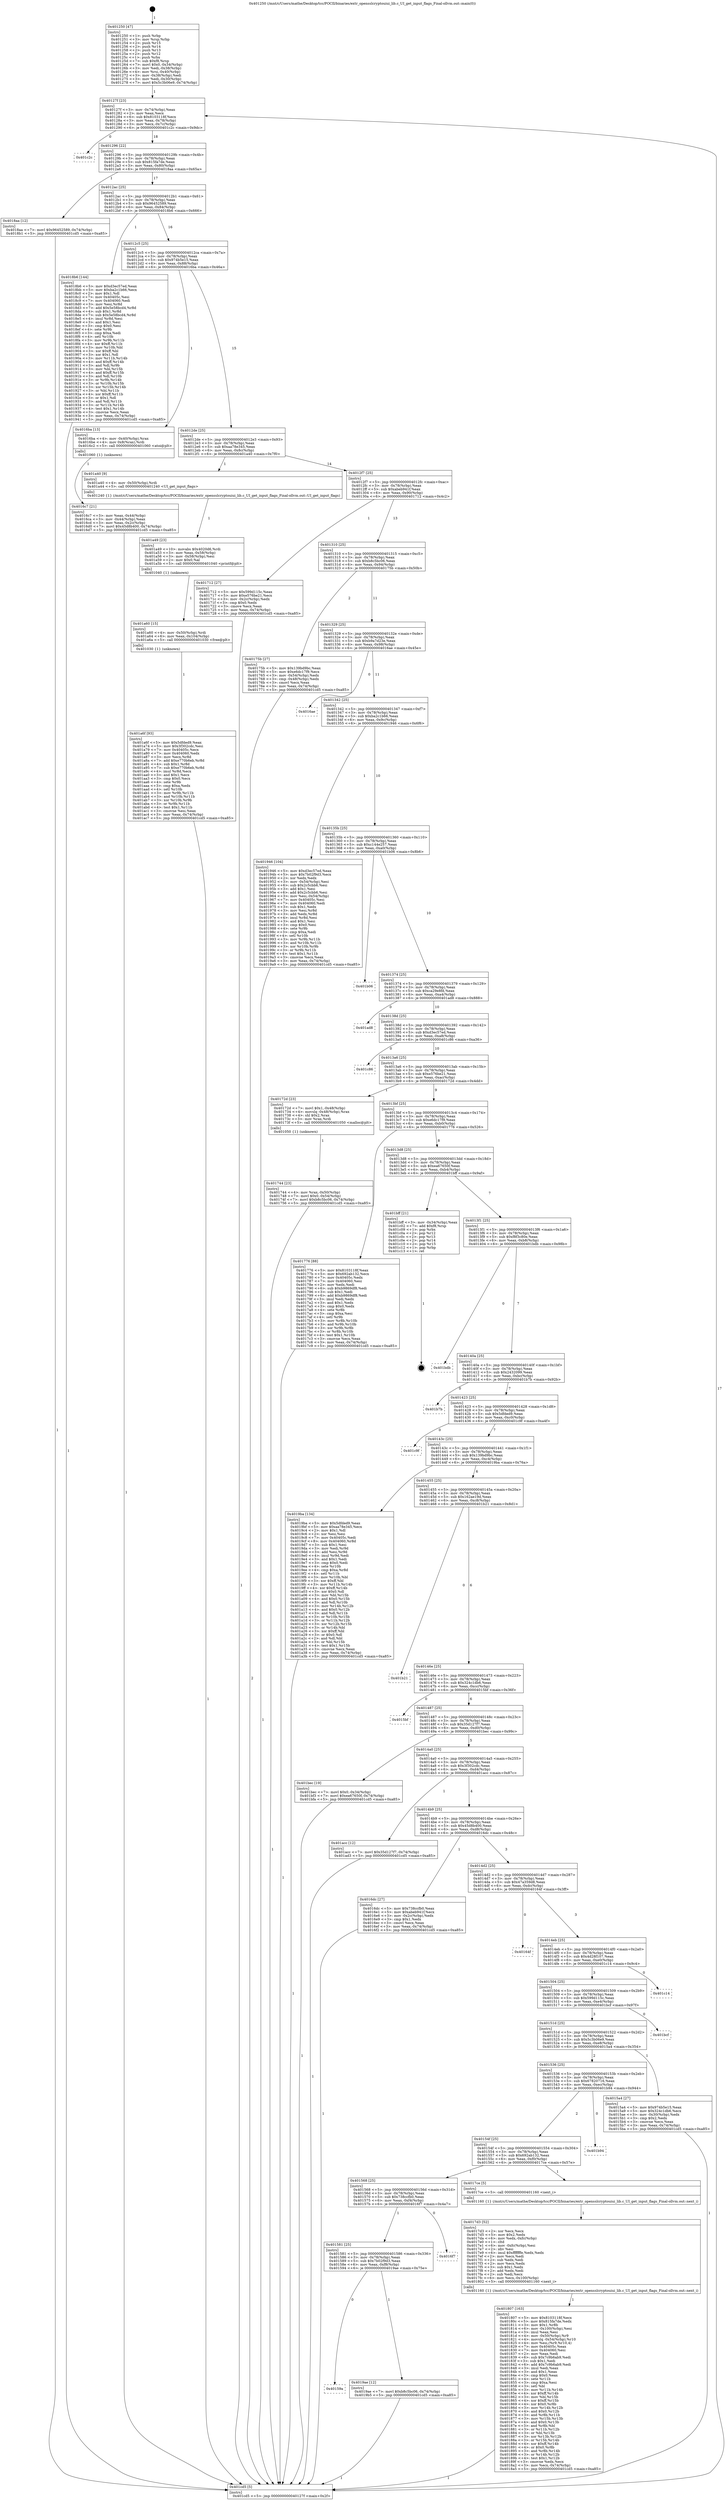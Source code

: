 digraph "0x401250" {
  label = "0x401250 (/mnt/c/Users/mathe/Desktop/tcc/POCII/binaries/extr_opensslcryptouiui_lib.c_UI_get_input_flags_Final-ollvm.out::main(0))"
  labelloc = "t"
  node[shape=record]

  Entry [label="",width=0.3,height=0.3,shape=circle,fillcolor=black,style=filled]
  "0x40127f" [label="{
     0x40127f [23]\l
     | [instrs]\l
     &nbsp;&nbsp;0x40127f \<+3\>: mov -0x74(%rbp),%eax\l
     &nbsp;&nbsp;0x401282 \<+2\>: mov %eax,%ecx\l
     &nbsp;&nbsp;0x401284 \<+6\>: sub $0x8103118f,%ecx\l
     &nbsp;&nbsp;0x40128a \<+3\>: mov %eax,-0x78(%rbp)\l
     &nbsp;&nbsp;0x40128d \<+3\>: mov %ecx,-0x7c(%rbp)\l
     &nbsp;&nbsp;0x401290 \<+6\>: je 0000000000401c2c \<main+0x9dc\>\l
  }"]
  "0x401c2c" [label="{
     0x401c2c\l
  }", style=dashed]
  "0x401296" [label="{
     0x401296 [22]\l
     | [instrs]\l
     &nbsp;&nbsp;0x401296 \<+5\>: jmp 000000000040129b \<main+0x4b\>\l
     &nbsp;&nbsp;0x40129b \<+3\>: mov -0x78(%rbp),%eax\l
     &nbsp;&nbsp;0x40129e \<+5\>: sub $0x815fa7de,%eax\l
     &nbsp;&nbsp;0x4012a3 \<+3\>: mov %eax,-0x80(%rbp)\l
     &nbsp;&nbsp;0x4012a6 \<+6\>: je 00000000004018aa \<main+0x65a\>\l
  }"]
  Exit [label="",width=0.3,height=0.3,shape=circle,fillcolor=black,style=filled,peripheries=2]
  "0x4018aa" [label="{
     0x4018aa [12]\l
     | [instrs]\l
     &nbsp;&nbsp;0x4018aa \<+7\>: movl $0x96452589,-0x74(%rbp)\l
     &nbsp;&nbsp;0x4018b1 \<+5\>: jmp 0000000000401cd5 \<main+0xa85\>\l
  }"]
  "0x4012ac" [label="{
     0x4012ac [25]\l
     | [instrs]\l
     &nbsp;&nbsp;0x4012ac \<+5\>: jmp 00000000004012b1 \<main+0x61\>\l
     &nbsp;&nbsp;0x4012b1 \<+3\>: mov -0x78(%rbp),%eax\l
     &nbsp;&nbsp;0x4012b4 \<+5\>: sub $0x96452589,%eax\l
     &nbsp;&nbsp;0x4012b9 \<+6\>: mov %eax,-0x84(%rbp)\l
     &nbsp;&nbsp;0x4012bf \<+6\>: je 00000000004018b6 \<main+0x666\>\l
  }"]
  "0x401a6f" [label="{
     0x401a6f [93]\l
     | [instrs]\l
     &nbsp;&nbsp;0x401a6f \<+5\>: mov $0x5dfded9,%eax\l
     &nbsp;&nbsp;0x401a74 \<+5\>: mov $0x3f302cdc,%esi\l
     &nbsp;&nbsp;0x401a79 \<+7\>: mov 0x40405c,%ecx\l
     &nbsp;&nbsp;0x401a80 \<+7\>: mov 0x404060,%edx\l
     &nbsp;&nbsp;0x401a87 \<+3\>: mov %ecx,%r8d\l
     &nbsp;&nbsp;0x401a8a \<+7\>: add $0xe770b6eb,%r8d\l
     &nbsp;&nbsp;0x401a91 \<+4\>: sub $0x1,%r8d\l
     &nbsp;&nbsp;0x401a95 \<+7\>: sub $0xe770b6eb,%r8d\l
     &nbsp;&nbsp;0x401a9c \<+4\>: imul %r8d,%ecx\l
     &nbsp;&nbsp;0x401aa0 \<+3\>: and $0x1,%ecx\l
     &nbsp;&nbsp;0x401aa3 \<+3\>: cmp $0x0,%ecx\l
     &nbsp;&nbsp;0x401aa6 \<+4\>: sete %r9b\l
     &nbsp;&nbsp;0x401aaa \<+3\>: cmp $0xa,%edx\l
     &nbsp;&nbsp;0x401aad \<+4\>: setl %r10b\l
     &nbsp;&nbsp;0x401ab1 \<+3\>: mov %r9b,%r11b\l
     &nbsp;&nbsp;0x401ab4 \<+3\>: and %r10b,%r11b\l
     &nbsp;&nbsp;0x401ab7 \<+3\>: xor %r10b,%r9b\l
     &nbsp;&nbsp;0x401aba \<+3\>: or %r9b,%r11b\l
     &nbsp;&nbsp;0x401abd \<+4\>: test $0x1,%r11b\l
     &nbsp;&nbsp;0x401ac1 \<+3\>: cmovne %esi,%eax\l
     &nbsp;&nbsp;0x401ac4 \<+3\>: mov %eax,-0x74(%rbp)\l
     &nbsp;&nbsp;0x401ac7 \<+5\>: jmp 0000000000401cd5 \<main+0xa85\>\l
  }"]
  "0x4018b6" [label="{
     0x4018b6 [144]\l
     | [instrs]\l
     &nbsp;&nbsp;0x4018b6 \<+5\>: mov $0xd3ec57ed,%eax\l
     &nbsp;&nbsp;0x4018bb \<+5\>: mov $0xba2c1b66,%ecx\l
     &nbsp;&nbsp;0x4018c0 \<+2\>: mov $0x1,%dl\l
     &nbsp;&nbsp;0x4018c2 \<+7\>: mov 0x40405c,%esi\l
     &nbsp;&nbsp;0x4018c9 \<+7\>: mov 0x404060,%edi\l
     &nbsp;&nbsp;0x4018d0 \<+3\>: mov %esi,%r8d\l
     &nbsp;&nbsp;0x4018d3 \<+7\>: add $0x5e58bcd4,%r8d\l
     &nbsp;&nbsp;0x4018da \<+4\>: sub $0x1,%r8d\l
     &nbsp;&nbsp;0x4018de \<+7\>: sub $0x5e58bcd4,%r8d\l
     &nbsp;&nbsp;0x4018e5 \<+4\>: imul %r8d,%esi\l
     &nbsp;&nbsp;0x4018e9 \<+3\>: and $0x1,%esi\l
     &nbsp;&nbsp;0x4018ec \<+3\>: cmp $0x0,%esi\l
     &nbsp;&nbsp;0x4018ef \<+4\>: sete %r9b\l
     &nbsp;&nbsp;0x4018f3 \<+3\>: cmp $0xa,%edi\l
     &nbsp;&nbsp;0x4018f6 \<+4\>: setl %r10b\l
     &nbsp;&nbsp;0x4018fa \<+3\>: mov %r9b,%r11b\l
     &nbsp;&nbsp;0x4018fd \<+4\>: xor $0xff,%r11b\l
     &nbsp;&nbsp;0x401901 \<+3\>: mov %r10b,%bl\l
     &nbsp;&nbsp;0x401904 \<+3\>: xor $0xff,%bl\l
     &nbsp;&nbsp;0x401907 \<+3\>: xor $0x1,%dl\l
     &nbsp;&nbsp;0x40190a \<+3\>: mov %r11b,%r14b\l
     &nbsp;&nbsp;0x40190d \<+4\>: and $0xff,%r14b\l
     &nbsp;&nbsp;0x401911 \<+3\>: and %dl,%r9b\l
     &nbsp;&nbsp;0x401914 \<+3\>: mov %bl,%r15b\l
     &nbsp;&nbsp;0x401917 \<+4\>: and $0xff,%r15b\l
     &nbsp;&nbsp;0x40191b \<+3\>: and %dl,%r10b\l
     &nbsp;&nbsp;0x40191e \<+3\>: or %r9b,%r14b\l
     &nbsp;&nbsp;0x401921 \<+3\>: or %r10b,%r15b\l
     &nbsp;&nbsp;0x401924 \<+3\>: xor %r15b,%r14b\l
     &nbsp;&nbsp;0x401927 \<+3\>: or %bl,%r11b\l
     &nbsp;&nbsp;0x40192a \<+4\>: xor $0xff,%r11b\l
     &nbsp;&nbsp;0x40192e \<+3\>: or $0x1,%dl\l
     &nbsp;&nbsp;0x401931 \<+3\>: and %dl,%r11b\l
     &nbsp;&nbsp;0x401934 \<+3\>: or %r11b,%r14b\l
     &nbsp;&nbsp;0x401937 \<+4\>: test $0x1,%r14b\l
     &nbsp;&nbsp;0x40193b \<+3\>: cmovne %ecx,%eax\l
     &nbsp;&nbsp;0x40193e \<+3\>: mov %eax,-0x74(%rbp)\l
     &nbsp;&nbsp;0x401941 \<+5\>: jmp 0000000000401cd5 \<main+0xa85\>\l
  }"]
  "0x4012c5" [label="{
     0x4012c5 [25]\l
     | [instrs]\l
     &nbsp;&nbsp;0x4012c5 \<+5\>: jmp 00000000004012ca \<main+0x7a\>\l
     &nbsp;&nbsp;0x4012ca \<+3\>: mov -0x78(%rbp),%eax\l
     &nbsp;&nbsp;0x4012cd \<+5\>: sub $0x974b5e15,%eax\l
     &nbsp;&nbsp;0x4012d2 \<+6\>: mov %eax,-0x88(%rbp)\l
     &nbsp;&nbsp;0x4012d8 \<+6\>: je 00000000004016ba \<main+0x46a\>\l
  }"]
  "0x401a60" [label="{
     0x401a60 [15]\l
     | [instrs]\l
     &nbsp;&nbsp;0x401a60 \<+4\>: mov -0x50(%rbp),%rdi\l
     &nbsp;&nbsp;0x401a64 \<+6\>: mov %eax,-0x104(%rbp)\l
     &nbsp;&nbsp;0x401a6a \<+5\>: call 0000000000401030 \<free@plt\>\l
     | [calls]\l
     &nbsp;&nbsp;0x401030 \{1\} (unknown)\l
  }"]
  "0x4016ba" [label="{
     0x4016ba [13]\l
     | [instrs]\l
     &nbsp;&nbsp;0x4016ba \<+4\>: mov -0x40(%rbp),%rax\l
     &nbsp;&nbsp;0x4016be \<+4\>: mov 0x8(%rax),%rdi\l
     &nbsp;&nbsp;0x4016c2 \<+5\>: call 0000000000401060 \<atoi@plt\>\l
     | [calls]\l
     &nbsp;&nbsp;0x401060 \{1\} (unknown)\l
  }"]
  "0x4012de" [label="{
     0x4012de [25]\l
     | [instrs]\l
     &nbsp;&nbsp;0x4012de \<+5\>: jmp 00000000004012e3 \<main+0x93\>\l
     &nbsp;&nbsp;0x4012e3 \<+3\>: mov -0x78(%rbp),%eax\l
     &nbsp;&nbsp;0x4012e6 \<+5\>: sub $0xaa78e345,%eax\l
     &nbsp;&nbsp;0x4012eb \<+6\>: mov %eax,-0x8c(%rbp)\l
     &nbsp;&nbsp;0x4012f1 \<+6\>: je 0000000000401a40 \<main+0x7f0\>\l
  }"]
  "0x401a49" [label="{
     0x401a49 [23]\l
     | [instrs]\l
     &nbsp;&nbsp;0x401a49 \<+10\>: movabs $0x4020d6,%rdi\l
     &nbsp;&nbsp;0x401a53 \<+3\>: mov %eax,-0x58(%rbp)\l
     &nbsp;&nbsp;0x401a56 \<+3\>: mov -0x58(%rbp),%esi\l
     &nbsp;&nbsp;0x401a59 \<+2\>: mov $0x0,%al\l
     &nbsp;&nbsp;0x401a5b \<+5\>: call 0000000000401040 \<printf@plt\>\l
     | [calls]\l
     &nbsp;&nbsp;0x401040 \{1\} (unknown)\l
  }"]
  "0x401a40" [label="{
     0x401a40 [9]\l
     | [instrs]\l
     &nbsp;&nbsp;0x401a40 \<+4\>: mov -0x50(%rbp),%rdi\l
     &nbsp;&nbsp;0x401a44 \<+5\>: call 0000000000401240 \<UI_get_input_flags\>\l
     | [calls]\l
     &nbsp;&nbsp;0x401240 \{1\} (/mnt/c/Users/mathe/Desktop/tcc/POCII/binaries/extr_opensslcryptouiui_lib.c_UI_get_input_flags_Final-ollvm.out::UI_get_input_flags)\l
  }"]
  "0x4012f7" [label="{
     0x4012f7 [25]\l
     | [instrs]\l
     &nbsp;&nbsp;0x4012f7 \<+5\>: jmp 00000000004012fc \<main+0xac\>\l
     &nbsp;&nbsp;0x4012fc \<+3\>: mov -0x78(%rbp),%eax\l
     &nbsp;&nbsp;0x4012ff \<+5\>: sub $0xabeb941f,%eax\l
     &nbsp;&nbsp;0x401304 \<+6\>: mov %eax,-0x90(%rbp)\l
     &nbsp;&nbsp;0x40130a \<+6\>: je 0000000000401712 \<main+0x4c2\>\l
  }"]
  "0x40159a" [label="{
     0x40159a\l
  }", style=dashed]
  "0x401712" [label="{
     0x401712 [27]\l
     | [instrs]\l
     &nbsp;&nbsp;0x401712 \<+5\>: mov $0x599d115c,%eax\l
     &nbsp;&nbsp;0x401717 \<+5\>: mov $0xe576be21,%ecx\l
     &nbsp;&nbsp;0x40171c \<+3\>: mov -0x2c(%rbp),%edx\l
     &nbsp;&nbsp;0x40171f \<+3\>: cmp $0x0,%edx\l
     &nbsp;&nbsp;0x401722 \<+3\>: cmove %ecx,%eax\l
     &nbsp;&nbsp;0x401725 \<+3\>: mov %eax,-0x74(%rbp)\l
     &nbsp;&nbsp;0x401728 \<+5\>: jmp 0000000000401cd5 \<main+0xa85\>\l
  }"]
  "0x401310" [label="{
     0x401310 [25]\l
     | [instrs]\l
     &nbsp;&nbsp;0x401310 \<+5\>: jmp 0000000000401315 \<main+0xc5\>\l
     &nbsp;&nbsp;0x401315 \<+3\>: mov -0x78(%rbp),%eax\l
     &nbsp;&nbsp;0x401318 \<+5\>: sub $0xb8c5bc06,%eax\l
     &nbsp;&nbsp;0x40131d \<+6\>: mov %eax,-0x94(%rbp)\l
     &nbsp;&nbsp;0x401323 \<+6\>: je 000000000040175b \<main+0x50b\>\l
  }"]
  "0x4019ae" [label="{
     0x4019ae [12]\l
     | [instrs]\l
     &nbsp;&nbsp;0x4019ae \<+7\>: movl $0xb8c5bc06,-0x74(%rbp)\l
     &nbsp;&nbsp;0x4019b5 \<+5\>: jmp 0000000000401cd5 \<main+0xa85\>\l
  }"]
  "0x40175b" [label="{
     0x40175b [27]\l
     | [instrs]\l
     &nbsp;&nbsp;0x40175b \<+5\>: mov $0x139bd9bc,%eax\l
     &nbsp;&nbsp;0x401760 \<+5\>: mov $0xe6dc17f9,%ecx\l
     &nbsp;&nbsp;0x401765 \<+3\>: mov -0x54(%rbp),%edx\l
     &nbsp;&nbsp;0x401768 \<+3\>: cmp -0x48(%rbp),%edx\l
     &nbsp;&nbsp;0x40176b \<+3\>: cmovl %ecx,%eax\l
     &nbsp;&nbsp;0x40176e \<+3\>: mov %eax,-0x74(%rbp)\l
     &nbsp;&nbsp;0x401771 \<+5\>: jmp 0000000000401cd5 \<main+0xa85\>\l
  }"]
  "0x401329" [label="{
     0x401329 [25]\l
     | [instrs]\l
     &nbsp;&nbsp;0x401329 \<+5\>: jmp 000000000040132e \<main+0xde\>\l
     &nbsp;&nbsp;0x40132e \<+3\>: mov -0x78(%rbp),%eax\l
     &nbsp;&nbsp;0x401331 \<+5\>: sub $0xb9a7d23e,%eax\l
     &nbsp;&nbsp;0x401336 \<+6\>: mov %eax,-0x98(%rbp)\l
     &nbsp;&nbsp;0x40133c \<+6\>: je 00000000004016ae \<main+0x45e\>\l
  }"]
  "0x401581" [label="{
     0x401581 [25]\l
     | [instrs]\l
     &nbsp;&nbsp;0x401581 \<+5\>: jmp 0000000000401586 \<main+0x336\>\l
     &nbsp;&nbsp;0x401586 \<+3\>: mov -0x78(%rbp),%eax\l
     &nbsp;&nbsp;0x401589 \<+5\>: sub $0x7b02f9d3,%eax\l
     &nbsp;&nbsp;0x40158e \<+6\>: mov %eax,-0xf8(%rbp)\l
     &nbsp;&nbsp;0x401594 \<+6\>: je 00000000004019ae \<main+0x75e\>\l
  }"]
  "0x4016ae" [label="{
     0x4016ae\l
  }", style=dashed]
  "0x401342" [label="{
     0x401342 [25]\l
     | [instrs]\l
     &nbsp;&nbsp;0x401342 \<+5\>: jmp 0000000000401347 \<main+0xf7\>\l
     &nbsp;&nbsp;0x401347 \<+3\>: mov -0x78(%rbp),%eax\l
     &nbsp;&nbsp;0x40134a \<+5\>: sub $0xba2c1b66,%eax\l
     &nbsp;&nbsp;0x40134f \<+6\>: mov %eax,-0x9c(%rbp)\l
     &nbsp;&nbsp;0x401355 \<+6\>: je 0000000000401946 \<main+0x6f6\>\l
  }"]
  "0x4016f7" [label="{
     0x4016f7\l
  }", style=dashed]
  "0x401946" [label="{
     0x401946 [104]\l
     | [instrs]\l
     &nbsp;&nbsp;0x401946 \<+5\>: mov $0xd3ec57ed,%eax\l
     &nbsp;&nbsp;0x40194b \<+5\>: mov $0x7b02f9d3,%ecx\l
     &nbsp;&nbsp;0x401950 \<+2\>: xor %edx,%edx\l
     &nbsp;&nbsp;0x401952 \<+3\>: mov -0x54(%rbp),%esi\l
     &nbsp;&nbsp;0x401955 \<+6\>: sub $0x2c5cbb6,%esi\l
     &nbsp;&nbsp;0x40195b \<+3\>: add $0x1,%esi\l
     &nbsp;&nbsp;0x40195e \<+6\>: add $0x2c5cbb6,%esi\l
     &nbsp;&nbsp;0x401964 \<+3\>: mov %esi,-0x54(%rbp)\l
     &nbsp;&nbsp;0x401967 \<+7\>: mov 0x40405c,%esi\l
     &nbsp;&nbsp;0x40196e \<+7\>: mov 0x404060,%edi\l
     &nbsp;&nbsp;0x401975 \<+3\>: sub $0x1,%edx\l
     &nbsp;&nbsp;0x401978 \<+3\>: mov %esi,%r8d\l
     &nbsp;&nbsp;0x40197b \<+3\>: add %edx,%r8d\l
     &nbsp;&nbsp;0x40197e \<+4\>: imul %r8d,%esi\l
     &nbsp;&nbsp;0x401982 \<+3\>: and $0x1,%esi\l
     &nbsp;&nbsp;0x401985 \<+3\>: cmp $0x0,%esi\l
     &nbsp;&nbsp;0x401988 \<+4\>: sete %r9b\l
     &nbsp;&nbsp;0x40198c \<+3\>: cmp $0xa,%edi\l
     &nbsp;&nbsp;0x40198f \<+4\>: setl %r10b\l
     &nbsp;&nbsp;0x401993 \<+3\>: mov %r9b,%r11b\l
     &nbsp;&nbsp;0x401996 \<+3\>: and %r10b,%r11b\l
     &nbsp;&nbsp;0x401999 \<+3\>: xor %r10b,%r9b\l
     &nbsp;&nbsp;0x40199c \<+3\>: or %r9b,%r11b\l
     &nbsp;&nbsp;0x40199f \<+4\>: test $0x1,%r11b\l
     &nbsp;&nbsp;0x4019a3 \<+3\>: cmovne %ecx,%eax\l
     &nbsp;&nbsp;0x4019a6 \<+3\>: mov %eax,-0x74(%rbp)\l
     &nbsp;&nbsp;0x4019a9 \<+5\>: jmp 0000000000401cd5 \<main+0xa85\>\l
  }"]
  "0x40135b" [label="{
     0x40135b [25]\l
     | [instrs]\l
     &nbsp;&nbsp;0x40135b \<+5\>: jmp 0000000000401360 \<main+0x110\>\l
     &nbsp;&nbsp;0x401360 \<+3\>: mov -0x78(%rbp),%eax\l
     &nbsp;&nbsp;0x401363 \<+5\>: sub $0xc144e257,%eax\l
     &nbsp;&nbsp;0x401368 \<+6\>: mov %eax,-0xa0(%rbp)\l
     &nbsp;&nbsp;0x40136e \<+6\>: je 0000000000401b06 \<main+0x8b6\>\l
  }"]
  "0x401807" [label="{
     0x401807 [163]\l
     | [instrs]\l
     &nbsp;&nbsp;0x401807 \<+5\>: mov $0x8103118f,%ecx\l
     &nbsp;&nbsp;0x40180c \<+5\>: mov $0x815fa7de,%edx\l
     &nbsp;&nbsp;0x401811 \<+3\>: mov $0x1,%r8b\l
     &nbsp;&nbsp;0x401814 \<+6\>: mov -0x100(%rbp),%esi\l
     &nbsp;&nbsp;0x40181a \<+3\>: imul %eax,%esi\l
     &nbsp;&nbsp;0x40181d \<+4\>: mov -0x50(%rbp),%r9\l
     &nbsp;&nbsp;0x401821 \<+4\>: movslq -0x54(%rbp),%r10\l
     &nbsp;&nbsp;0x401825 \<+4\>: mov %esi,(%r9,%r10,4)\l
     &nbsp;&nbsp;0x401829 \<+7\>: mov 0x40405c,%eax\l
     &nbsp;&nbsp;0x401830 \<+7\>: mov 0x404060,%esi\l
     &nbsp;&nbsp;0x401837 \<+2\>: mov %eax,%edi\l
     &nbsp;&nbsp;0x401839 \<+6\>: sub $0x7c9b6ab9,%edi\l
     &nbsp;&nbsp;0x40183f \<+3\>: sub $0x1,%edi\l
     &nbsp;&nbsp;0x401842 \<+6\>: add $0x7c9b6ab9,%edi\l
     &nbsp;&nbsp;0x401848 \<+3\>: imul %edi,%eax\l
     &nbsp;&nbsp;0x40184b \<+3\>: and $0x1,%eax\l
     &nbsp;&nbsp;0x40184e \<+3\>: cmp $0x0,%eax\l
     &nbsp;&nbsp;0x401851 \<+4\>: sete %r11b\l
     &nbsp;&nbsp;0x401855 \<+3\>: cmp $0xa,%esi\l
     &nbsp;&nbsp;0x401858 \<+3\>: setl %bl\l
     &nbsp;&nbsp;0x40185b \<+3\>: mov %r11b,%r14b\l
     &nbsp;&nbsp;0x40185e \<+4\>: xor $0xff,%r14b\l
     &nbsp;&nbsp;0x401862 \<+3\>: mov %bl,%r15b\l
     &nbsp;&nbsp;0x401865 \<+4\>: xor $0xff,%r15b\l
     &nbsp;&nbsp;0x401869 \<+4\>: xor $0x0,%r8b\l
     &nbsp;&nbsp;0x40186d \<+3\>: mov %r14b,%r12b\l
     &nbsp;&nbsp;0x401870 \<+4\>: and $0x0,%r12b\l
     &nbsp;&nbsp;0x401874 \<+3\>: and %r8b,%r11b\l
     &nbsp;&nbsp;0x401877 \<+3\>: mov %r15b,%r13b\l
     &nbsp;&nbsp;0x40187a \<+4\>: and $0x0,%r13b\l
     &nbsp;&nbsp;0x40187e \<+3\>: and %r8b,%bl\l
     &nbsp;&nbsp;0x401881 \<+3\>: or %r11b,%r12b\l
     &nbsp;&nbsp;0x401884 \<+3\>: or %bl,%r13b\l
     &nbsp;&nbsp;0x401887 \<+3\>: xor %r13b,%r12b\l
     &nbsp;&nbsp;0x40188a \<+3\>: or %r15b,%r14b\l
     &nbsp;&nbsp;0x40188d \<+4\>: xor $0xff,%r14b\l
     &nbsp;&nbsp;0x401891 \<+4\>: or $0x0,%r8b\l
     &nbsp;&nbsp;0x401895 \<+3\>: and %r8b,%r14b\l
     &nbsp;&nbsp;0x401898 \<+3\>: or %r14b,%r12b\l
     &nbsp;&nbsp;0x40189b \<+4\>: test $0x1,%r12b\l
     &nbsp;&nbsp;0x40189f \<+3\>: cmovne %edx,%ecx\l
     &nbsp;&nbsp;0x4018a2 \<+3\>: mov %ecx,-0x74(%rbp)\l
     &nbsp;&nbsp;0x4018a5 \<+5\>: jmp 0000000000401cd5 \<main+0xa85\>\l
  }"]
  "0x401b06" [label="{
     0x401b06\l
  }", style=dashed]
  "0x401374" [label="{
     0x401374 [25]\l
     | [instrs]\l
     &nbsp;&nbsp;0x401374 \<+5\>: jmp 0000000000401379 \<main+0x129\>\l
     &nbsp;&nbsp;0x401379 \<+3\>: mov -0x78(%rbp),%eax\l
     &nbsp;&nbsp;0x40137c \<+5\>: sub $0xca29e8fd,%eax\l
     &nbsp;&nbsp;0x401381 \<+6\>: mov %eax,-0xa4(%rbp)\l
     &nbsp;&nbsp;0x401387 \<+6\>: je 0000000000401ad8 \<main+0x888\>\l
  }"]
  "0x4017d3" [label="{
     0x4017d3 [52]\l
     | [instrs]\l
     &nbsp;&nbsp;0x4017d3 \<+2\>: xor %ecx,%ecx\l
     &nbsp;&nbsp;0x4017d5 \<+5\>: mov $0x2,%edx\l
     &nbsp;&nbsp;0x4017da \<+6\>: mov %edx,-0xfc(%rbp)\l
     &nbsp;&nbsp;0x4017e0 \<+1\>: cltd\l
     &nbsp;&nbsp;0x4017e1 \<+6\>: mov -0xfc(%rbp),%esi\l
     &nbsp;&nbsp;0x4017e7 \<+2\>: idiv %esi\l
     &nbsp;&nbsp;0x4017e9 \<+6\>: imul $0xfffffffe,%edx,%edx\l
     &nbsp;&nbsp;0x4017ef \<+2\>: mov %ecx,%edi\l
     &nbsp;&nbsp;0x4017f1 \<+2\>: sub %edx,%edi\l
     &nbsp;&nbsp;0x4017f3 \<+2\>: mov %ecx,%edx\l
     &nbsp;&nbsp;0x4017f5 \<+3\>: sub $0x1,%edx\l
     &nbsp;&nbsp;0x4017f8 \<+2\>: add %edx,%edi\l
     &nbsp;&nbsp;0x4017fa \<+2\>: sub %edi,%ecx\l
     &nbsp;&nbsp;0x4017fc \<+6\>: mov %ecx,-0x100(%rbp)\l
     &nbsp;&nbsp;0x401802 \<+5\>: call 0000000000401160 \<next_i\>\l
     | [calls]\l
     &nbsp;&nbsp;0x401160 \{1\} (/mnt/c/Users/mathe/Desktop/tcc/POCII/binaries/extr_opensslcryptouiui_lib.c_UI_get_input_flags_Final-ollvm.out::next_i)\l
  }"]
  "0x401ad8" [label="{
     0x401ad8\l
  }", style=dashed]
  "0x40138d" [label="{
     0x40138d [25]\l
     | [instrs]\l
     &nbsp;&nbsp;0x40138d \<+5\>: jmp 0000000000401392 \<main+0x142\>\l
     &nbsp;&nbsp;0x401392 \<+3\>: mov -0x78(%rbp),%eax\l
     &nbsp;&nbsp;0x401395 \<+5\>: sub $0xd3ec57ed,%eax\l
     &nbsp;&nbsp;0x40139a \<+6\>: mov %eax,-0xa8(%rbp)\l
     &nbsp;&nbsp;0x4013a0 \<+6\>: je 0000000000401c86 \<main+0xa36\>\l
  }"]
  "0x401568" [label="{
     0x401568 [25]\l
     | [instrs]\l
     &nbsp;&nbsp;0x401568 \<+5\>: jmp 000000000040156d \<main+0x31d\>\l
     &nbsp;&nbsp;0x40156d \<+3\>: mov -0x78(%rbp),%eax\l
     &nbsp;&nbsp;0x401570 \<+5\>: sub $0x738ccfb0,%eax\l
     &nbsp;&nbsp;0x401575 \<+6\>: mov %eax,-0xf4(%rbp)\l
     &nbsp;&nbsp;0x40157b \<+6\>: je 00000000004016f7 \<main+0x4a7\>\l
  }"]
  "0x401c86" [label="{
     0x401c86\l
  }", style=dashed]
  "0x4013a6" [label="{
     0x4013a6 [25]\l
     | [instrs]\l
     &nbsp;&nbsp;0x4013a6 \<+5\>: jmp 00000000004013ab \<main+0x15b\>\l
     &nbsp;&nbsp;0x4013ab \<+3\>: mov -0x78(%rbp),%eax\l
     &nbsp;&nbsp;0x4013ae \<+5\>: sub $0xe576be21,%eax\l
     &nbsp;&nbsp;0x4013b3 \<+6\>: mov %eax,-0xac(%rbp)\l
     &nbsp;&nbsp;0x4013b9 \<+6\>: je 000000000040172d \<main+0x4dd\>\l
  }"]
  "0x4017ce" [label="{
     0x4017ce [5]\l
     | [instrs]\l
     &nbsp;&nbsp;0x4017ce \<+5\>: call 0000000000401160 \<next_i\>\l
     | [calls]\l
     &nbsp;&nbsp;0x401160 \{1\} (/mnt/c/Users/mathe/Desktop/tcc/POCII/binaries/extr_opensslcryptouiui_lib.c_UI_get_input_flags_Final-ollvm.out::next_i)\l
  }"]
  "0x40172d" [label="{
     0x40172d [23]\l
     | [instrs]\l
     &nbsp;&nbsp;0x40172d \<+7\>: movl $0x1,-0x48(%rbp)\l
     &nbsp;&nbsp;0x401734 \<+4\>: movslq -0x48(%rbp),%rax\l
     &nbsp;&nbsp;0x401738 \<+4\>: shl $0x2,%rax\l
     &nbsp;&nbsp;0x40173c \<+3\>: mov %rax,%rdi\l
     &nbsp;&nbsp;0x40173f \<+5\>: call 0000000000401050 \<malloc@plt\>\l
     | [calls]\l
     &nbsp;&nbsp;0x401050 \{1\} (unknown)\l
  }"]
  "0x4013bf" [label="{
     0x4013bf [25]\l
     | [instrs]\l
     &nbsp;&nbsp;0x4013bf \<+5\>: jmp 00000000004013c4 \<main+0x174\>\l
     &nbsp;&nbsp;0x4013c4 \<+3\>: mov -0x78(%rbp),%eax\l
     &nbsp;&nbsp;0x4013c7 \<+5\>: sub $0xe6dc17f9,%eax\l
     &nbsp;&nbsp;0x4013cc \<+6\>: mov %eax,-0xb0(%rbp)\l
     &nbsp;&nbsp;0x4013d2 \<+6\>: je 0000000000401776 \<main+0x526\>\l
  }"]
  "0x40154f" [label="{
     0x40154f [25]\l
     | [instrs]\l
     &nbsp;&nbsp;0x40154f \<+5\>: jmp 0000000000401554 \<main+0x304\>\l
     &nbsp;&nbsp;0x401554 \<+3\>: mov -0x78(%rbp),%eax\l
     &nbsp;&nbsp;0x401557 \<+5\>: sub $0x692ab132,%eax\l
     &nbsp;&nbsp;0x40155c \<+6\>: mov %eax,-0xf0(%rbp)\l
     &nbsp;&nbsp;0x401562 \<+6\>: je 00000000004017ce \<main+0x57e\>\l
  }"]
  "0x401776" [label="{
     0x401776 [88]\l
     | [instrs]\l
     &nbsp;&nbsp;0x401776 \<+5\>: mov $0x8103118f,%eax\l
     &nbsp;&nbsp;0x40177b \<+5\>: mov $0x692ab132,%ecx\l
     &nbsp;&nbsp;0x401780 \<+7\>: mov 0x40405c,%edx\l
     &nbsp;&nbsp;0x401787 \<+7\>: mov 0x404060,%esi\l
     &nbsp;&nbsp;0x40178e \<+2\>: mov %edx,%edi\l
     &nbsp;&nbsp;0x401790 \<+6\>: sub $0xb9869df8,%edi\l
     &nbsp;&nbsp;0x401796 \<+3\>: sub $0x1,%edi\l
     &nbsp;&nbsp;0x401799 \<+6\>: add $0xb9869df8,%edi\l
     &nbsp;&nbsp;0x40179f \<+3\>: imul %edi,%edx\l
     &nbsp;&nbsp;0x4017a2 \<+3\>: and $0x1,%edx\l
     &nbsp;&nbsp;0x4017a5 \<+3\>: cmp $0x0,%edx\l
     &nbsp;&nbsp;0x4017a8 \<+4\>: sete %r8b\l
     &nbsp;&nbsp;0x4017ac \<+3\>: cmp $0xa,%esi\l
     &nbsp;&nbsp;0x4017af \<+4\>: setl %r9b\l
     &nbsp;&nbsp;0x4017b3 \<+3\>: mov %r8b,%r10b\l
     &nbsp;&nbsp;0x4017b6 \<+3\>: and %r9b,%r10b\l
     &nbsp;&nbsp;0x4017b9 \<+3\>: xor %r9b,%r8b\l
     &nbsp;&nbsp;0x4017bc \<+3\>: or %r8b,%r10b\l
     &nbsp;&nbsp;0x4017bf \<+4\>: test $0x1,%r10b\l
     &nbsp;&nbsp;0x4017c3 \<+3\>: cmovne %ecx,%eax\l
     &nbsp;&nbsp;0x4017c6 \<+3\>: mov %eax,-0x74(%rbp)\l
     &nbsp;&nbsp;0x4017c9 \<+5\>: jmp 0000000000401cd5 \<main+0xa85\>\l
  }"]
  "0x4013d8" [label="{
     0x4013d8 [25]\l
     | [instrs]\l
     &nbsp;&nbsp;0x4013d8 \<+5\>: jmp 00000000004013dd \<main+0x18d\>\l
     &nbsp;&nbsp;0x4013dd \<+3\>: mov -0x78(%rbp),%eax\l
     &nbsp;&nbsp;0x4013e0 \<+5\>: sub $0xea67650f,%eax\l
     &nbsp;&nbsp;0x4013e5 \<+6\>: mov %eax,-0xb4(%rbp)\l
     &nbsp;&nbsp;0x4013eb \<+6\>: je 0000000000401bff \<main+0x9af\>\l
  }"]
  "0x401b94" [label="{
     0x401b94\l
  }", style=dashed]
  "0x401bff" [label="{
     0x401bff [21]\l
     | [instrs]\l
     &nbsp;&nbsp;0x401bff \<+3\>: mov -0x34(%rbp),%eax\l
     &nbsp;&nbsp;0x401c02 \<+7\>: add $0xf8,%rsp\l
     &nbsp;&nbsp;0x401c09 \<+1\>: pop %rbx\l
     &nbsp;&nbsp;0x401c0a \<+2\>: pop %r12\l
     &nbsp;&nbsp;0x401c0c \<+2\>: pop %r13\l
     &nbsp;&nbsp;0x401c0e \<+2\>: pop %r14\l
     &nbsp;&nbsp;0x401c10 \<+2\>: pop %r15\l
     &nbsp;&nbsp;0x401c12 \<+1\>: pop %rbp\l
     &nbsp;&nbsp;0x401c13 \<+1\>: ret\l
  }"]
  "0x4013f1" [label="{
     0x4013f1 [25]\l
     | [instrs]\l
     &nbsp;&nbsp;0x4013f1 \<+5\>: jmp 00000000004013f6 \<main+0x1a6\>\l
     &nbsp;&nbsp;0x4013f6 \<+3\>: mov -0x78(%rbp),%eax\l
     &nbsp;&nbsp;0x4013f9 \<+5\>: sub $0xf8f3c80e,%eax\l
     &nbsp;&nbsp;0x4013fe \<+6\>: mov %eax,-0xb8(%rbp)\l
     &nbsp;&nbsp;0x401404 \<+6\>: je 0000000000401bdb \<main+0x98b\>\l
  }"]
  "0x401744" [label="{
     0x401744 [23]\l
     | [instrs]\l
     &nbsp;&nbsp;0x401744 \<+4\>: mov %rax,-0x50(%rbp)\l
     &nbsp;&nbsp;0x401748 \<+7\>: movl $0x0,-0x54(%rbp)\l
     &nbsp;&nbsp;0x40174f \<+7\>: movl $0xb8c5bc06,-0x74(%rbp)\l
     &nbsp;&nbsp;0x401756 \<+5\>: jmp 0000000000401cd5 \<main+0xa85\>\l
  }"]
  "0x401bdb" [label="{
     0x401bdb\l
  }", style=dashed]
  "0x40140a" [label="{
     0x40140a [25]\l
     | [instrs]\l
     &nbsp;&nbsp;0x40140a \<+5\>: jmp 000000000040140f \<main+0x1bf\>\l
     &nbsp;&nbsp;0x40140f \<+3\>: mov -0x78(%rbp),%eax\l
     &nbsp;&nbsp;0x401412 \<+5\>: sub $0x2432099,%eax\l
     &nbsp;&nbsp;0x401417 \<+6\>: mov %eax,-0xbc(%rbp)\l
     &nbsp;&nbsp;0x40141d \<+6\>: je 0000000000401b7b \<main+0x92b\>\l
  }"]
  "0x4016c7" [label="{
     0x4016c7 [21]\l
     | [instrs]\l
     &nbsp;&nbsp;0x4016c7 \<+3\>: mov %eax,-0x44(%rbp)\l
     &nbsp;&nbsp;0x4016ca \<+3\>: mov -0x44(%rbp),%eax\l
     &nbsp;&nbsp;0x4016cd \<+3\>: mov %eax,-0x2c(%rbp)\l
     &nbsp;&nbsp;0x4016d0 \<+7\>: movl $0x45d8b400,-0x74(%rbp)\l
     &nbsp;&nbsp;0x4016d7 \<+5\>: jmp 0000000000401cd5 \<main+0xa85\>\l
  }"]
  "0x401b7b" [label="{
     0x401b7b\l
  }", style=dashed]
  "0x401423" [label="{
     0x401423 [25]\l
     | [instrs]\l
     &nbsp;&nbsp;0x401423 \<+5\>: jmp 0000000000401428 \<main+0x1d8\>\l
     &nbsp;&nbsp;0x401428 \<+3\>: mov -0x78(%rbp),%eax\l
     &nbsp;&nbsp;0x40142b \<+5\>: sub $0x5dfded9,%eax\l
     &nbsp;&nbsp;0x401430 \<+6\>: mov %eax,-0xc0(%rbp)\l
     &nbsp;&nbsp;0x401436 \<+6\>: je 0000000000401c9f \<main+0xa4f\>\l
  }"]
  "0x401250" [label="{
     0x401250 [47]\l
     | [instrs]\l
     &nbsp;&nbsp;0x401250 \<+1\>: push %rbp\l
     &nbsp;&nbsp;0x401251 \<+3\>: mov %rsp,%rbp\l
     &nbsp;&nbsp;0x401254 \<+2\>: push %r15\l
     &nbsp;&nbsp;0x401256 \<+2\>: push %r14\l
     &nbsp;&nbsp;0x401258 \<+2\>: push %r13\l
     &nbsp;&nbsp;0x40125a \<+2\>: push %r12\l
     &nbsp;&nbsp;0x40125c \<+1\>: push %rbx\l
     &nbsp;&nbsp;0x40125d \<+7\>: sub $0xf8,%rsp\l
     &nbsp;&nbsp;0x401264 \<+7\>: movl $0x0,-0x34(%rbp)\l
     &nbsp;&nbsp;0x40126b \<+3\>: mov %edi,-0x38(%rbp)\l
     &nbsp;&nbsp;0x40126e \<+4\>: mov %rsi,-0x40(%rbp)\l
     &nbsp;&nbsp;0x401272 \<+3\>: mov -0x38(%rbp),%edi\l
     &nbsp;&nbsp;0x401275 \<+3\>: mov %edi,-0x30(%rbp)\l
     &nbsp;&nbsp;0x401278 \<+7\>: movl $0x5c3b06e9,-0x74(%rbp)\l
  }"]
  "0x401c9f" [label="{
     0x401c9f\l
  }", style=dashed]
  "0x40143c" [label="{
     0x40143c [25]\l
     | [instrs]\l
     &nbsp;&nbsp;0x40143c \<+5\>: jmp 0000000000401441 \<main+0x1f1\>\l
     &nbsp;&nbsp;0x401441 \<+3\>: mov -0x78(%rbp),%eax\l
     &nbsp;&nbsp;0x401444 \<+5\>: sub $0x139bd9bc,%eax\l
     &nbsp;&nbsp;0x401449 \<+6\>: mov %eax,-0xc4(%rbp)\l
     &nbsp;&nbsp;0x40144f \<+6\>: je 00000000004019ba \<main+0x76a\>\l
  }"]
  "0x401cd5" [label="{
     0x401cd5 [5]\l
     | [instrs]\l
     &nbsp;&nbsp;0x401cd5 \<+5\>: jmp 000000000040127f \<main+0x2f\>\l
  }"]
  "0x4019ba" [label="{
     0x4019ba [134]\l
     | [instrs]\l
     &nbsp;&nbsp;0x4019ba \<+5\>: mov $0x5dfded9,%eax\l
     &nbsp;&nbsp;0x4019bf \<+5\>: mov $0xaa78e345,%ecx\l
     &nbsp;&nbsp;0x4019c4 \<+2\>: mov $0x1,%dl\l
     &nbsp;&nbsp;0x4019c6 \<+2\>: xor %esi,%esi\l
     &nbsp;&nbsp;0x4019c8 \<+7\>: mov 0x40405c,%edi\l
     &nbsp;&nbsp;0x4019cf \<+8\>: mov 0x404060,%r8d\l
     &nbsp;&nbsp;0x4019d7 \<+3\>: sub $0x1,%esi\l
     &nbsp;&nbsp;0x4019da \<+3\>: mov %edi,%r9d\l
     &nbsp;&nbsp;0x4019dd \<+3\>: add %esi,%r9d\l
     &nbsp;&nbsp;0x4019e0 \<+4\>: imul %r9d,%edi\l
     &nbsp;&nbsp;0x4019e4 \<+3\>: and $0x1,%edi\l
     &nbsp;&nbsp;0x4019e7 \<+3\>: cmp $0x0,%edi\l
     &nbsp;&nbsp;0x4019ea \<+4\>: sete %r10b\l
     &nbsp;&nbsp;0x4019ee \<+4\>: cmp $0xa,%r8d\l
     &nbsp;&nbsp;0x4019f2 \<+4\>: setl %r11b\l
     &nbsp;&nbsp;0x4019f6 \<+3\>: mov %r10b,%bl\l
     &nbsp;&nbsp;0x4019f9 \<+3\>: xor $0xff,%bl\l
     &nbsp;&nbsp;0x4019fc \<+3\>: mov %r11b,%r14b\l
     &nbsp;&nbsp;0x4019ff \<+4\>: xor $0xff,%r14b\l
     &nbsp;&nbsp;0x401a03 \<+3\>: xor $0x0,%dl\l
     &nbsp;&nbsp;0x401a06 \<+3\>: mov %bl,%r15b\l
     &nbsp;&nbsp;0x401a09 \<+4\>: and $0x0,%r15b\l
     &nbsp;&nbsp;0x401a0d \<+3\>: and %dl,%r10b\l
     &nbsp;&nbsp;0x401a10 \<+3\>: mov %r14b,%r12b\l
     &nbsp;&nbsp;0x401a13 \<+4\>: and $0x0,%r12b\l
     &nbsp;&nbsp;0x401a17 \<+3\>: and %dl,%r11b\l
     &nbsp;&nbsp;0x401a1a \<+3\>: or %r10b,%r15b\l
     &nbsp;&nbsp;0x401a1d \<+3\>: or %r11b,%r12b\l
     &nbsp;&nbsp;0x401a20 \<+3\>: xor %r12b,%r15b\l
     &nbsp;&nbsp;0x401a23 \<+3\>: or %r14b,%bl\l
     &nbsp;&nbsp;0x401a26 \<+3\>: xor $0xff,%bl\l
     &nbsp;&nbsp;0x401a29 \<+3\>: or $0x0,%dl\l
     &nbsp;&nbsp;0x401a2c \<+2\>: and %dl,%bl\l
     &nbsp;&nbsp;0x401a2e \<+3\>: or %bl,%r15b\l
     &nbsp;&nbsp;0x401a31 \<+4\>: test $0x1,%r15b\l
     &nbsp;&nbsp;0x401a35 \<+3\>: cmovne %ecx,%eax\l
     &nbsp;&nbsp;0x401a38 \<+3\>: mov %eax,-0x74(%rbp)\l
     &nbsp;&nbsp;0x401a3b \<+5\>: jmp 0000000000401cd5 \<main+0xa85\>\l
  }"]
  "0x401455" [label="{
     0x401455 [25]\l
     | [instrs]\l
     &nbsp;&nbsp;0x401455 \<+5\>: jmp 000000000040145a \<main+0x20a\>\l
     &nbsp;&nbsp;0x40145a \<+3\>: mov -0x78(%rbp),%eax\l
     &nbsp;&nbsp;0x40145d \<+5\>: sub $0x162ae19d,%eax\l
     &nbsp;&nbsp;0x401462 \<+6\>: mov %eax,-0xc8(%rbp)\l
     &nbsp;&nbsp;0x401468 \<+6\>: je 0000000000401b21 \<main+0x8d1\>\l
  }"]
  "0x401536" [label="{
     0x401536 [25]\l
     | [instrs]\l
     &nbsp;&nbsp;0x401536 \<+5\>: jmp 000000000040153b \<main+0x2eb\>\l
     &nbsp;&nbsp;0x40153b \<+3\>: mov -0x78(%rbp),%eax\l
     &nbsp;&nbsp;0x40153e \<+5\>: sub $0x67820716,%eax\l
     &nbsp;&nbsp;0x401543 \<+6\>: mov %eax,-0xec(%rbp)\l
     &nbsp;&nbsp;0x401549 \<+6\>: je 0000000000401b94 \<main+0x944\>\l
  }"]
  "0x401b21" [label="{
     0x401b21\l
  }", style=dashed]
  "0x40146e" [label="{
     0x40146e [25]\l
     | [instrs]\l
     &nbsp;&nbsp;0x40146e \<+5\>: jmp 0000000000401473 \<main+0x223\>\l
     &nbsp;&nbsp;0x401473 \<+3\>: mov -0x78(%rbp),%eax\l
     &nbsp;&nbsp;0x401476 \<+5\>: sub $0x324c1db6,%eax\l
     &nbsp;&nbsp;0x40147b \<+6\>: mov %eax,-0xcc(%rbp)\l
     &nbsp;&nbsp;0x401481 \<+6\>: je 00000000004015bf \<main+0x36f\>\l
  }"]
  "0x4015a4" [label="{
     0x4015a4 [27]\l
     | [instrs]\l
     &nbsp;&nbsp;0x4015a4 \<+5\>: mov $0x974b5e15,%eax\l
     &nbsp;&nbsp;0x4015a9 \<+5\>: mov $0x324c1db6,%ecx\l
     &nbsp;&nbsp;0x4015ae \<+3\>: mov -0x30(%rbp),%edx\l
     &nbsp;&nbsp;0x4015b1 \<+3\>: cmp $0x2,%edx\l
     &nbsp;&nbsp;0x4015b4 \<+3\>: cmovne %ecx,%eax\l
     &nbsp;&nbsp;0x4015b7 \<+3\>: mov %eax,-0x74(%rbp)\l
     &nbsp;&nbsp;0x4015ba \<+5\>: jmp 0000000000401cd5 \<main+0xa85\>\l
  }"]
  "0x4015bf" [label="{
     0x4015bf\l
  }", style=dashed]
  "0x401487" [label="{
     0x401487 [25]\l
     | [instrs]\l
     &nbsp;&nbsp;0x401487 \<+5\>: jmp 000000000040148c \<main+0x23c\>\l
     &nbsp;&nbsp;0x40148c \<+3\>: mov -0x78(%rbp),%eax\l
     &nbsp;&nbsp;0x40148f \<+5\>: sub $0x35d127f7,%eax\l
     &nbsp;&nbsp;0x401494 \<+6\>: mov %eax,-0xd0(%rbp)\l
     &nbsp;&nbsp;0x40149a \<+6\>: je 0000000000401bec \<main+0x99c\>\l
  }"]
  "0x40151d" [label="{
     0x40151d [25]\l
     | [instrs]\l
     &nbsp;&nbsp;0x40151d \<+5\>: jmp 0000000000401522 \<main+0x2d2\>\l
     &nbsp;&nbsp;0x401522 \<+3\>: mov -0x78(%rbp),%eax\l
     &nbsp;&nbsp;0x401525 \<+5\>: sub $0x5c3b06e9,%eax\l
     &nbsp;&nbsp;0x40152a \<+6\>: mov %eax,-0xe8(%rbp)\l
     &nbsp;&nbsp;0x401530 \<+6\>: je 00000000004015a4 \<main+0x354\>\l
  }"]
  "0x401bec" [label="{
     0x401bec [19]\l
     | [instrs]\l
     &nbsp;&nbsp;0x401bec \<+7\>: movl $0x0,-0x34(%rbp)\l
     &nbsp;&nbsp;0x401bf3 \<+7\>: movl $0xea67650f,-0x74(%rbp)\l
     &nbsp;&nbsp;0x401bfa \<+5\>: jmp 0000000000401cd5 \<main+0xa85\>\l
  }"]
  "0x4014a0" [label="{
     0x4014a0 [25]\l
     | [instrs]\l
     &nbsp;&nbsp;0x4014a0 \<+5\>: jmp 00000000004014a5 \<main+0x255\>\l
     &nbsp;&nbsp;0x4014a5 \<+3\>: mov -0x78(%rbp),%eax\l
     &nbsp;&nbsp;0x4014a8 \<+5\>: sub $0x3f302cdc,%eax\l
     &nbsp;&nbsp;0x4014ad \<+6\>: mov %eax,-0xd4(%rbp)\l
     &nbsp;&nbsp;0x4014b3 \<+6\>: je 0000000000401acc \<main+0x87c\>\l
  }"]
  "0x401bcf" [label="{
     0x401bcf\l
  }", style=dashed]
  "0x401acc" [label="{
     0x401acc [12]\l
     | [instrs]\l
     &nbsp;&nbsp;0x401acc \<+7\>: movl $0x35d127f7,-0x74(%rbp)\l
     &nbsp;&nbsp;0x401ad3 \<+5\>: jmp 0000000000401cd5 \<main+0xa85\>\l
  }"]
  "0x4014b9" [label="{
     0x4014b9 [25]\l
     | [instrs]\l
     &nbsp;&nbsp;0x4014b9 \<+5\>: jmp 00000000004014be \<main+0x26e\>\l
     &nbsp;&nbsp;0x4014be \<+3\>: mov -0x78(%rbp),%eax\l
     &nbsp;&nbsp;0x4014c1 \<+5\>: sub $0x45d8b400,%eax\l
     &nbsp;&nbsp;0x4014c6 \<+6\>: mov %eax,-0xd8(%rbp)\l
     &nbsp;&nbsp;0x4014cc \<+6\>: je 00000000004016dc \<main+0x48c\>\l
  }"]
  "0x401504" [label="{
     0x401504 [25]\l
     | [instrs]\l
     &nbsp;&nbsp;0x401504 \<+5\>: jmp 0000000000401509 \<main+0x2b9\>\l
     &nbsp;&nbsp;0x401509 \<+3\>: mov -0x78(%rbp),%eax\l
     &nbsp;&nbsp;0x40150c \<+5\>: sub $0x599d115c,%eax\l
     &nbsp;&nbsp;0x401511 \<+6\>: mov %eax,-0xe4(%rbp)\l
     &nbsp;&nbsp;0x401517 \<+6\>: je 0000000000401bcf \<main+0x97f\>\l
  }"]
  "0x4016dc" [label="{
     0x4016dc [27]\l
     | [instrs]\l
     &nbsp;&nbsp;0x4016dc \<+5\>: mov $0x738ccfb0,%eax\l
     &nbsp;&nbsp;0x4016e1 \<+5\>: mov $0xabeb941f,%ecx\l
     &nbsp;&nbsp;0x4016e6 \<+3\>: mov -0x2c(%rbp),%edx\l
     &nbsp;&nbsp;0x4016e9 \<+3\>: cmp $0x1,%edx\l
     &nbsp;&nbsp;0x4016ec \<+3\>: cmovl %ecx,%eax\l
     &nbsp;&nbsp;0x4016ef \<+3\>: mov %eax,-0x74(%rbp)\l
     &nbsp;&nbsp;0x4016f2 \<+5\>: jmp 0000000000401cd5 \<main+0xa85\>\l
  }"]
  "0x4014d2" [label="{
     0x4014d2 [25]\l
     | [instrs]\l
     &nbsp;&nbsp;0x4014d2 \<+5\>: jmp 00000000004014d7 \<main+0x287\>\l
     &nbsp;&nbsp;0x4014d7 \<+3\>: mov -0x78(%rbp),%eax\l
     &nbsp;&nbsp;0x4014da \<+5\>: sub $0x47a359d8,%eax\l
     &nbsp;&nbsp;0x4014df \<+6\>: mov %eax,-0xdc(%rbp)\l
     &nbsp;&nbsp;0x4014e5 \<+6\>: je 000000000040164f \<main+0x3ff\>\l
  }"]
  "0x401c14" [label="{
     0x401c14\l
  }", style=dashed]
  "0x40164f" [label="{
     0x40164f\l
  }", style=dashed]
  "0x4014eb" [label="{
     0x4014eb [25]\l
     | [instrs]\l
     &nbsp;&nbsp;0x4014eb \<+5\>: jmp 00000000004014f0 \<main+0x2a0\>\l
     &nbsp;&nbsp;0x4014f0 \<+3\>: mov -0x78(%rbp),%eax\l
     &nbsp;&nbsp;0x4014f3 \<+5\>: sub $0x4d28f107,%eax\l
     &nbsp;&nbsp;0x4014f8 \<+6\>: mov %eax,-0xe0(%rbp)\l
     &nbsp;&nbsp;0x4014fe \<+6\>: je 0000000000401c14 \<main+0x9c4\>\l
  }"]
  Entry -> "0x401250" [label=" 1"]
  "0x40127f" -> "0x401c2c" [label=" 0"]
  "0x40127f" -> "0x401296" [label=" 18"]
  "0x401bff" -> Exit [label=" 1"]
  "0x401296" -> "0x4018aa" [label=" 1"]
  "0x401296" -> "0x4012ac" [label=" 17"]
  "0x401bec" -> "0x401cd5" [label=" 1"]
  "0x4012ac" -> "0x4018b6" [label=" 1"]
  "0x4012ac" -> "0x4012c5" [label=" 16"]
  "0x401acc" -> "0x401cd5" [label=" 1"]
  "0x4012c5" -> "0x4016ba" [label=" 1"]
  "0x4012c5" -> "0x4012de" [label=" 15"]
  "0x401a6f" -> "0x401cd5" [label=" 1"]
  "0x4012de" -> "0x401a40" [label=" 1"]
  "0x4012de" -> "0x4012f7" [label=" 14"]
  "0x401a60" -> "0x401a6f" [label=" 1"]
  "0x4012f7" -> "0x401712" [label=" 1"]
  "0x4012f7" -> "0x401310" [label=" 13"]
  "0x401a49" -> "0x401a60" [label=" 1"]
  "0x401310" -> "0x40175b" [label=" 2"]
  "0x401310" -> "0x401329" [label=" 11"]
  "0x401a40" -> "0x401a49" [label=" 1"]
  "0x401329" -> "0x4016ae" [label=" 0"]
  "0x401329" -> "0x401342" [label=" 11"]
  "0x4019ae" -> "0x401cd5" [label=" 1"]
  "0x401342" -> "0x401946" [label=" 1"]
  "0x401342" -> "0x40135b" [label=" 10"]
  "0x401581" -> "0x40159a" [label=" 0"]
  "0x40135b" -> "0x401b06" [label=" 0"]
  "0x40135b" -> "0x401374" [label=" 10"]
  "0x4019ba" -> "0x401cd5" [label=" 1"]
  "0x401374" -> "0x401ad8" [label=" 0"]
  "0x401374" -> "0x40138d" [label=" 10"]
  "0x401568" -> "0x401581" [label=" 1"]
  "0x40138d" -> "0x401c86" [label=" 0"]
  "0x40138d" -> "0x4013a6" [label=" 10"]
  "0x401568" -> "0x4016f7" [label=" 0"]
  "0x4013a6" -> "0x40172d" [label=" 1"]
  "0x4013a6" -> "0x4013bf" [label=" 9"]
  "0x401581" -> "0x4019ae" [label=" 1"]
  "0x4013bf" -> "0x401776" [label=" 1"]
  "0x4013bf" -> "0x4013d8" [label=" 8"]
  "0x4018b6" -> "0x401cd5" [label=" 1"]
  "0x4013d8" -> "0x401bff" [label=" 1"]
  "0x4013d8" -> "0x4013f1" [label=" 7"]
  "0x4018aa" -> "0x401cd5" [label=" 1"]
  "0x4013f1" -> "0x401bdb" [label=" 0"]
  "0x4013f1" -> "0x40140a" [label=" 7"]
  "0x4017d3" -> "0x401807" [label=" 1"]
  "0x40140a" -> "0x401b7b" [label=" 0"]
  "0x40140a" -> "0x401423" [label=" 7"]
  "0x4017ce" -> "0x4017d3" [label=" 1"]
  "0x401423" -> "0x401c9f" [label=" 0"]
  "0x401423" -> "0x40143c" [label=" 7"]
  "0x40154f" -> "0x401568" [label=" 1"]
  "0x40143c" -> "0x4019ba" [label=" 1"]
  "0x40143c" -> "0x401455" [label=" 6"]
  "0x40154f" -> "0x4017ce" [label=" 1"]
  "0x401455" -> "0x401b21" [label=" 0"]
  "0x401455" -> "0x40146e" [label=" 6"]
  "0x401946" -> "0x401cd5" [label=" 1"]
  "0x40146e" -> "0x4015bf" [label=" 0"]
  "0x40146e" -> "0x401487" [label=" 6"]
  "0x401536" -> "0x40154f" [label=" 2"]
  "0x401487" -> "0x401bec" [label=" 1"]
  "0x401487" -> "0x4014a0" [label=" 5"]
  "0x401807" -> "0x401cd5" [label=" 1"]
  "0x4014a0" -> "0x401acc" [label=" 1"]
  "0x4014a0" -> "0x4014b9" [label=" 4"]
  "0x401776" -> "0x401cd5" [label=" 1"]
  "0x4014b9" -> "0x4016dc" [label=" 1"]
  "0x4014b9" -> "0x4014d2" [label=" 3"]
  "0x401744" -> "0x401cd5" [label=" 1"]
  "0x4014d2" -> "0x40164f" [label=" 0"]
  "0x4014d2" -> "0x4014eb" [label=" 3"]
  "0x40172d" -> "0x401744" [label=" 1"]
  "0x4014eb" -> "0x401c14" [label=" 0"]
  "0x4014eb" -> "0x401504" [label=" 3"]
  "0x40175b" -> "0x401cd5" [label=" 2"]
  "0x401504" -> "0x401bcf" [label=" 0"]
  "0x401504" -> "0x40151d" [label=" 3"]
  "0x401536" -> "0x401b94" [label=" 0"]
  "0x40151d" -> "0x4015a4" [label=" 1"]
  "0x40151d" -> "0x401536" [label=" 2"]
  "0x4015a4" -> "0x401cd5" [label=" 1"]
  "0x401250" -> "0x40127f" [label=" 1"]
  "0x401cd5" -> "0x40127f" [label=" 17"]
  "0x4016ba" -> "0x4016c7" [label=" 1"]
  "0x4016c7" -> "0x401cd5" [label=" 1"]
  "0x4016dc" -> "0x401cd5" [label=" 1"]
  "0x401712" -> "0x401cd5" [label=" 1"]
}
